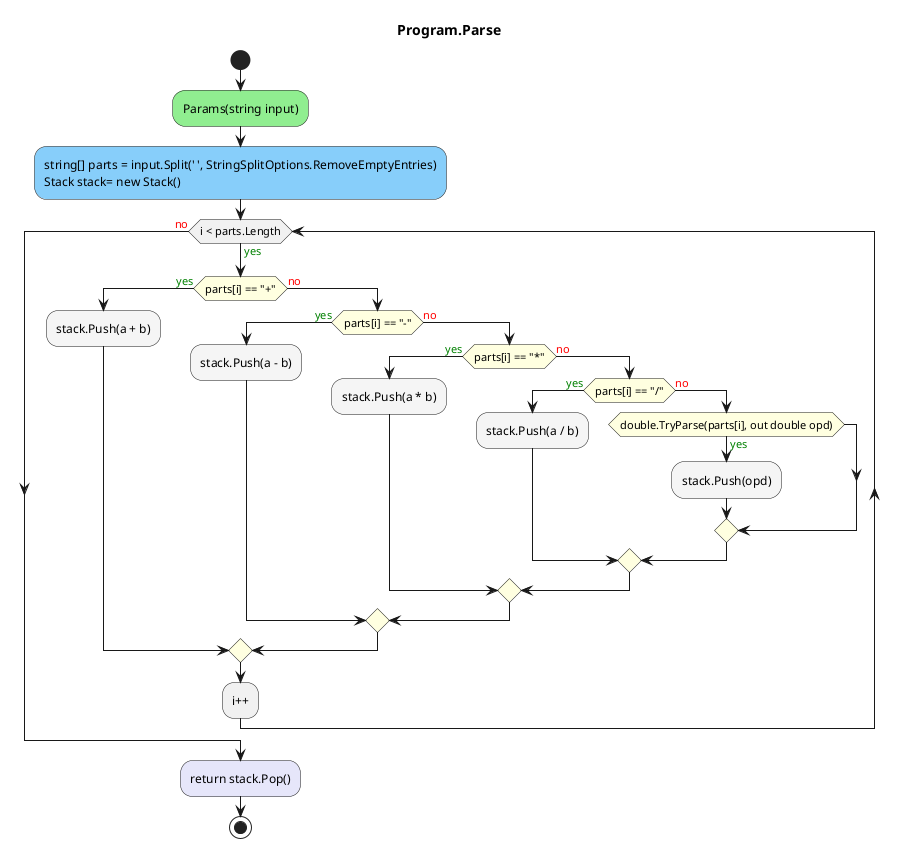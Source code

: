 @startuml Program.Parse
title Program.Parse
start
#LightGreen:Params(string input);
#LightSkyBlue:string[] parts = input.Split(' ', StringSplitOptions.RemoveEmptyEntries)\nStack stack= new Stack();
while (i < parts.Length) is (<color:green>yes)
  #LightYellow:if (parts[i] == "+") then (<color:green>yes)
    #WhiteSmoke:stack.Push(a + b);
    else (<color:red>no)
      #LightYellow:if (parts[i] == "-") then (<color:green>yes)
        #WhiteSmoke:stack.Push(a - b);
        else (<color:red>no)
          #LightYellow:if (parts[i] == "*") then (<color:green>yes)
            #WhiteSmoke:stack.Push(a * b);
            else (<color:red>no)
              #LightYellow:if (parts[i] == "/") then (<color:green>yes)
                #WhiteSmoke:stack.Push(a / b);
                else (<color:red>no)
                  #LightYellow:if (double.TryParse(parts[i], out double opd)) then (<color:green>yes)
                    #WhiteSmoke:stack.Push(opd);
                  endif
              endif
          endif
      endif
  endif
:i++;
endwhile (<color:red>no)
#Lavender:return stack.Pop();
stop
@enduml
